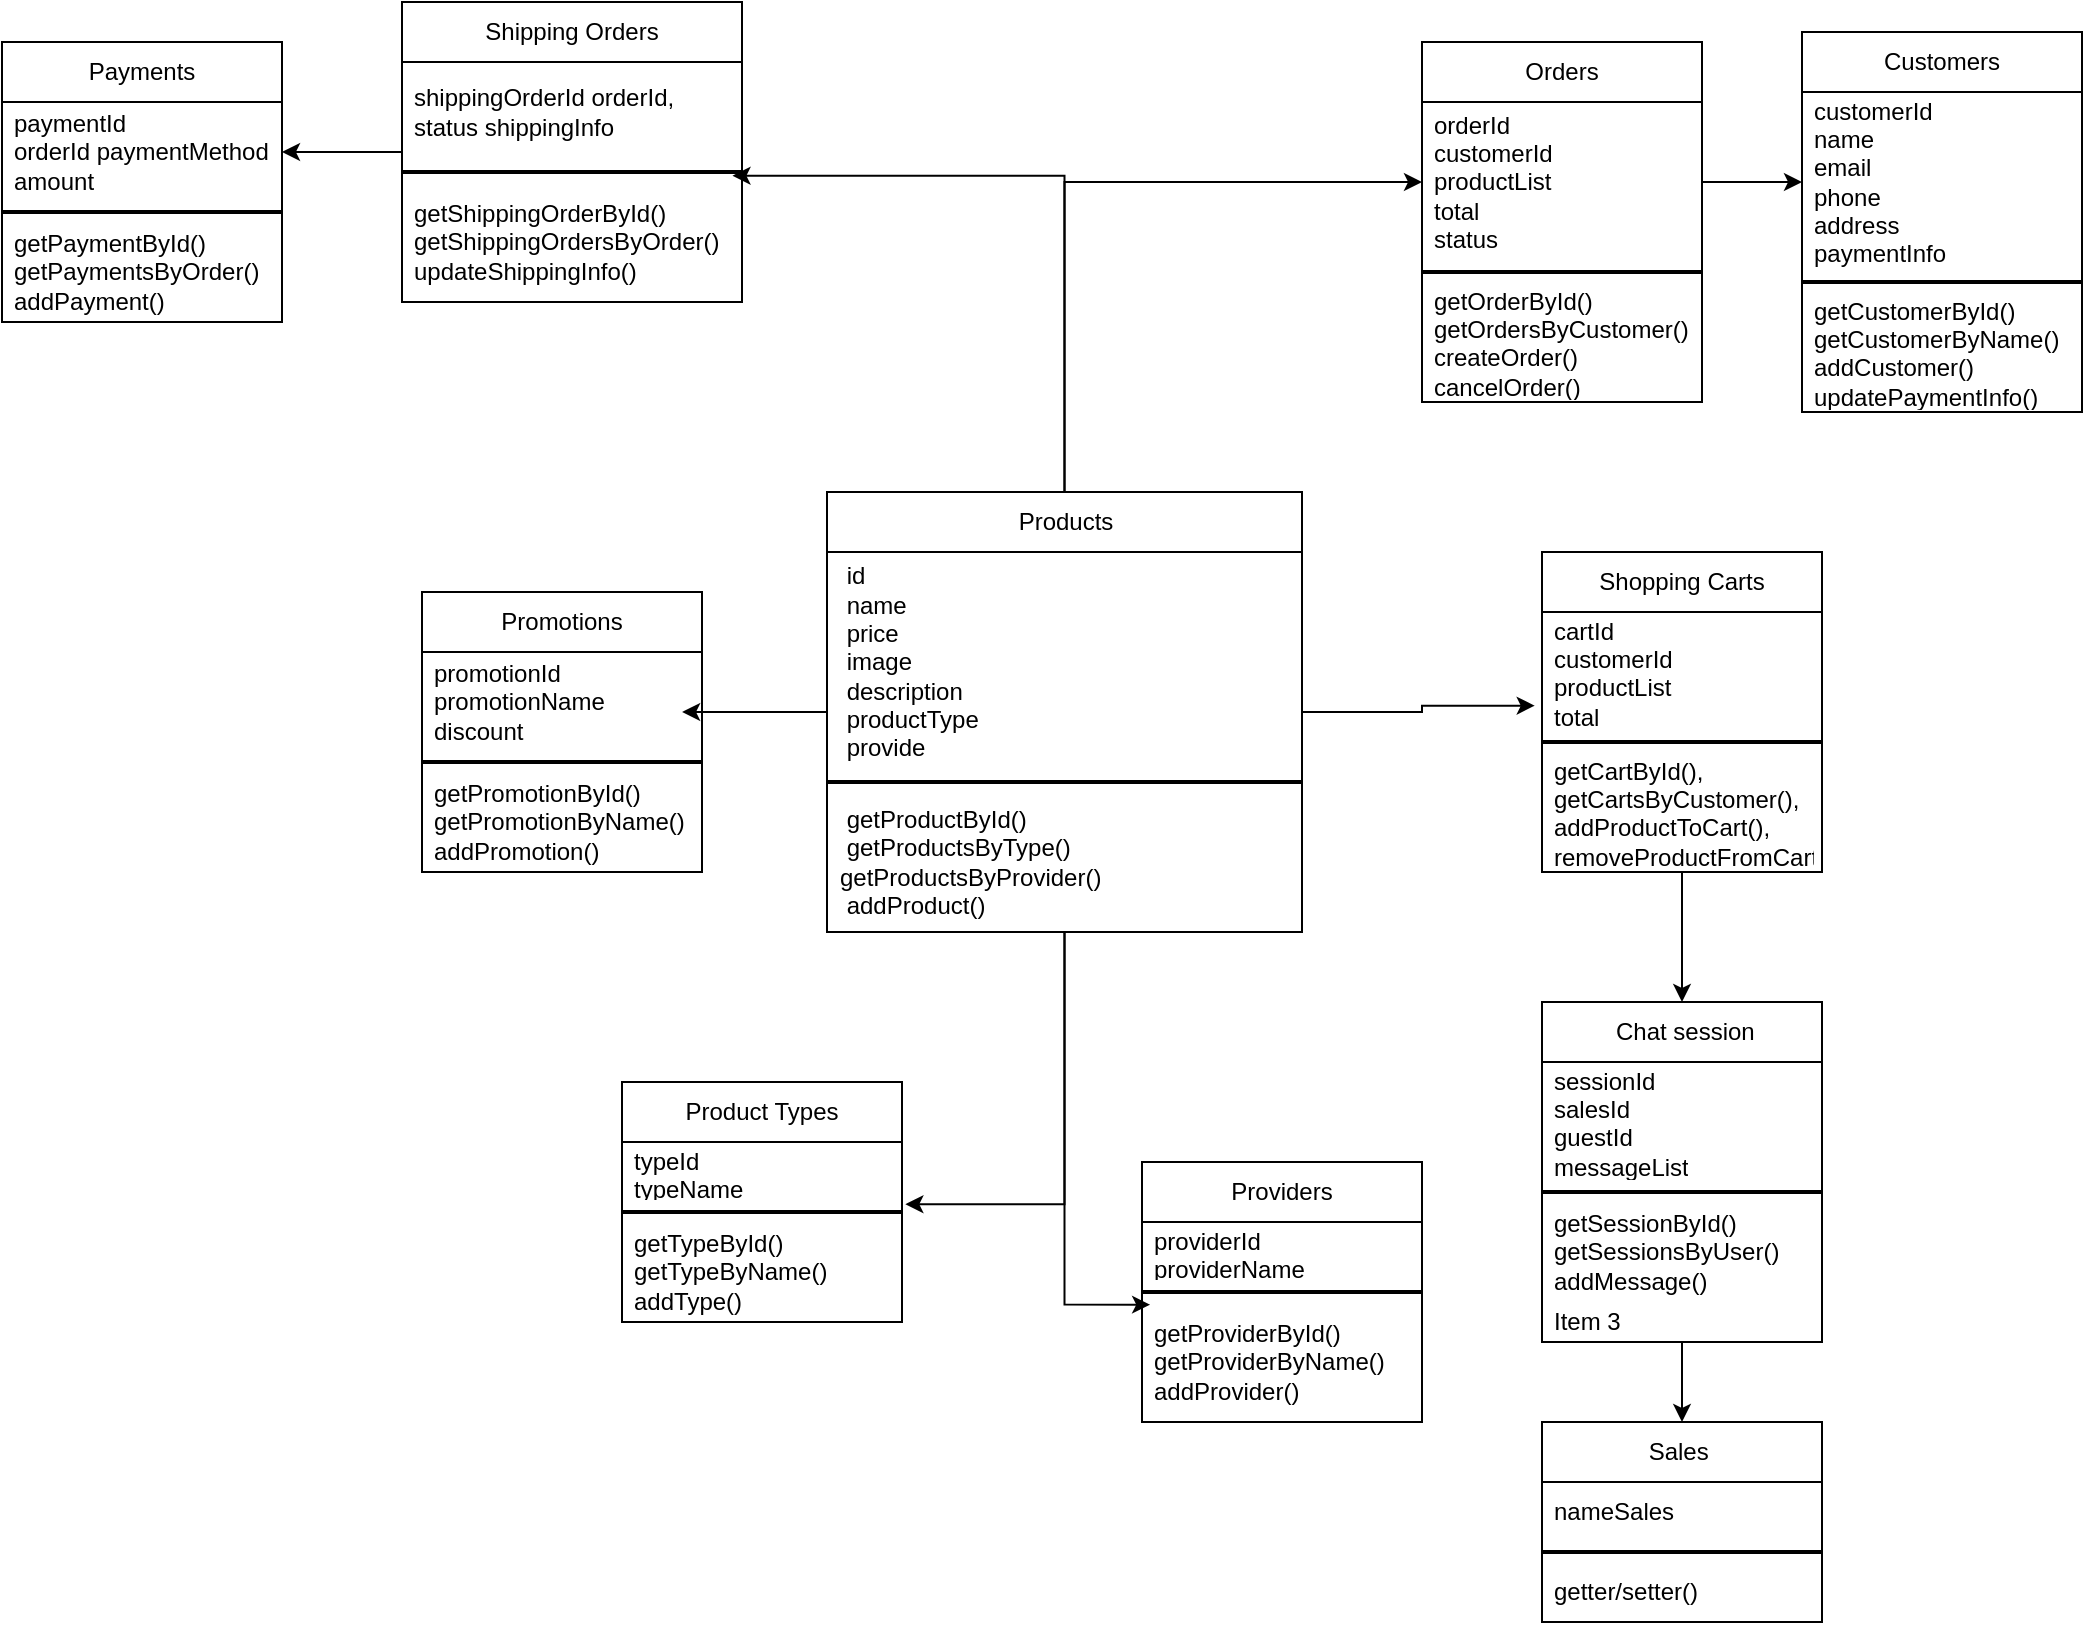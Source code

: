 <mxfile version="20.8.16" type="device"><diagram id="C5RBs43oDa-KdzZeNtuy" name="Page-1"><mxGraphModel dx="2245" dy="902" grid="1" gridSize="10" guides="1" tooltips="1" connect="1" arrows="1" fold="1" page="1" pageScale="1" pageWidth="827" pageHeight="1169" math="0" shadow="0"><root><mxCell id="WIyWlLk6GJQsqaUBKTNV-0"/><mxCell id="WIyWlLk6GJQsqaUBKTNV-1" parent="WIyWlLk6GJQsqaUBKTNV-0"/><mxCell id="lCMvpbHChjT11phfGhjK-17" style="edgeStyle=orthogonalEdgeStyle;rounded=0;orthogonalLoop=1;jettySize=auto;html=1;entryX=0.029;entryY=0.022;entryDx=0;entryDy=0;entryPerimeter=0;" parent="WIyWlLk6GJQsqaUBKTNV-1" source="cmUH6Hu10hqtAZfcDi_1-31" target="cmUH6Hu10hqtAZfcDi_1-86" edge="1"><mxGeometry relative="1" as="geometry"/></mxCell><mxCell id="lCMvpbHChjT11phfGhjK-18" style="edgeStyle=orthogonalEdgeStyle;rounded=0;orthogonalLoop=1;jettySize=auto;html=1;entryX=1.012;entryY=1.037;entryDx=0;entryDy=0;entryPerimeter=0;" parent="WIyWlLk6GJQsqaUBKTNV-1" source="cmUH6Hu10hqtAZfcDi_1-31" target="cmUH6Hu10hqtAZfcDi_1-81" edge="1"><mxGeometry relative="1" as="geometry"/></mxCell><mxCell id="lCMvpbHChjT11phfGhjK-19" style="edgeStyle=orthogonalEdgeStyle;rounded=0;orthogonalLoop=1;jettySize=auto;html=1;entryX=0.929;entryY=0.6;entryDx=0;entryDy=0;entryPerimeter=0;" parent="WIyWlLk6GJQsqaUBKTNV-1" source="cmUH6Hu10hqtAZfcDi_1-31" target="cmUH6Hu10hqtAZfcDi_1-39" edge="1"><mxGeometry relative="1" as="geometry"/></mxCell><mxCell id="lCMvpbHChjT11phfGhjK-20" style="edgeStyle=orthogonalEdgeStyle;rounded=0;orthogonalLoop=1;jettySize=auto;html=1;entryX=0;entryY=0.5;entryDx=0;entryDy=0;" parent="WIyWlLk6GJQsqaUBKTNV-1" source="cmUH6Hu10hqtAZfcDi_1-31" target="cmUH6Hu10hqtAZfcDi_1-65" edge="1"><mxGeometry relative="1" as="geometry"/></mxCell><mxCell id="lCMvpbHChjT11phfGhjK-22" style="edgeStyle=orthogonalEdgeStyle;rounded=0;orthogonalLoop=1;jettySize=auto;html=1;entryX=0.972;entryY=-0.052;entryDx=0;entryDy=0;entryPerimeter=0;" parent="WIyWlLk6GJQsqaUBKTNV-1" source="cmUH6Hu10hqtAZfcDi_1-31" target="cmUH6Hu10hqtAZfcDi_1-75" edge="1"><mxGeometry relative="1" as="geometry"/></mxCell><mxCell id="lCMvpbHChjT11phfGhjK-25" style="edgeStyle=orthogonalEdgeStyle;rounded=0;orthogonalLoop=1;jettySize=auto;html=1;entryX=-0.026;entryY=0.781;entryDx=0;entryDy=0;entryPerimeter=0;" parent="WIyWlLk6GJQsqaUBKTNV-1" source="cmUH6Hu10hqtAZfcDi_1-31" target="cmUH6Hu10hqtAZfcDi_1-41" edge="1"><mxGeometry relative="1" as="geometry"/></mxCell><mxCell id="cmUH6Hu10hqtAZfcDi_1-31" value="Products" style="swimlane;fontStyle=0;childLayout=stackLayout;horizontal=1;startSize=30;horizontalStack=0;resizeParent=1;resizeParentMax=0;resizeLast=0;collapsible=1;marginBottom=0;whiteSpace=wrap;html=1;" parent="WIyWlLk6GJQsqaUBKTNV-1" vertex="1"><mxGeometry x="142.5" y="305" width="237.5" height="220" as="geometry"/></mxCell><mxCell id="cmUH6Hu10hqtAZfcDi_1-87" value="&amp;nbsp;id&lt;br&gt;&amp;nbsp;name&lt;br&gt;&amp;nbsp;price&lt;br&gt;&amp;nbsp;image&lt;br&gt;&amp;nbsp;description&lt;br&gt;&amp;nbsp;productType&lt;br&gt;&amp;nbsp;provide" style="text;strokeColor=none;fillColor=none;align=left;verticalAlign=middle;spacingLeft=4;spacingRight=4;overflow=hidden;points=[[0,0.5],[1,0.5]];portConstraint=eastwest;rotatable=0;whiteSpace=wrap;html=1;" parent="cmUH6Hu10hqtAZfcDi_1-31" vertex="1"><mxGeometry y="30" width="237.5" height="110" as="geometry"/></mxCell><mxCell id="lCMvpbHChjT11phfGhjK-2" value="" style="line;strokeWidth=2;html=1;" parent="cmUH6Hu10hqtAZfcDi_1-31" vertex="1"><mxGeometry y="140" width="237.5" height="10" as="geometry"/></mxCell><mxCell id="cmUH6Hu10hqtAZfcDi_1-83" value="&amp;nbsp;getProductById()&lt;br&gt;&amp;nbsp;getProductsByType() getProductsByProvider()&lt;br&gt;&amp;nbsp;addProduct()" style="text;strokeColor=none;fillColor=none;align=left;verticalAlign=middle;spacingLeft=4;spacingRight=4;overflow=hidden;points=[[0,0.5],[1,0.5]];portConstraint=eastwest;rotatable=0;whiteSpace=wrap;html=1;" parent="cmUH6Hu10hqtAZfcDi_1-31" vertex="1"><mxGeometry y="150" width="237.5" height="70" as="geometry"/></mxCell><mxCell id="cmUH6Hu10hqtAZfcDi_1-36" value="Promotions" style="swimlane;fontStyle=0;childLayout=stackLayout;horizontal=1;startSize=30;horizontalStack=0;resizeParent=1;resizeParentMax=0;resizeLast=0;collapsible=1;marginBottom=0;whiteSpace=wrap;html=1;" parent="WIyWlLk6GJQsqaUBKTNV-1" vertex="1"><mxGeometry x="-60" y="355" width="140" height="140" as="geometry"/></mxCell><mxCell id="cmUH6Hu10hqtAZfcDi_1-39" value="promotionId promotionName&lt;br&gt;discount" style="text;strokeColor=none;fillColor=none;align=left;verticalAlign=middle;spacingLeft=4;spacingRight=4;overflow=hidden;points=[[0,0.5],[1,0.5]];portConstraint=eastwest;rotatable=0;whiteSpace=wrap;html=1;" parent="cmUH6Hu10hqtAZfcDi_1-36" vertex="1"><mxGeometry y="30" width="140" height="50" as="geometry"/></mxCell><mxCell id="lCMvpbHChjT11phfGhjK-4" value="" style="line;strokeWidth=2;html=1;" parent="cmUH6Hu10hqtAZfcDi_1-36" vertex="1"><mxGeometry y="80" width="140" height="10" as="geometry"/></mxCell><mxCell id="cmUH6Hu10hqtAZfcDi_1-56" value="getPromotionById() getPromotionByName() addPromotion()" style="text;strokeColor=none;fillColor=none;align=left;verticalAlign=middle;spacingLeft=4;spacingRight=4;overflow=hidden;points=[[0,0.5],[1,0.5]];portConstraint=eastwest;rotatable=0;whiteSpace=wrap;html=1;" parent="cmUH6Hu10hqtAZfcDi_1-36" vertex="1"><mxGeometry y="90" width="140" height="50" as="geometry"/></mxCell><mxCell id="lCMvpbHChjT11phfGhjK-27" style="edgeStyle=orthogonalEdgeStyle;rounded=0;orthogonalLoop=1;jettySize=auto;html=1;entryX=0.5;entryY=0;entryDx=0;entryDy=0;" parent="WIyWlLk6GJQsqaUBKTNV-1" source="cmUH6Hu10hqtAZfcDi_1-40" target="cmUH6Hu10hqtAZfcDi_1-44" edge="1"><mxGeometry relative="1" as="geometry"/></mxCell><mxCell id="cmUH6Hu10hqtAZfcDi_1-40" value="Shopping Carts" style="swimlane;fontStyle=0;childLayout=stackLayout;horizontal=1;startSize=30;horizontalStack=0;resizeParent=1;resizeParentMax=0;resizeLast=0;collapsible=1;marginBottom=0;whiteSpace=wrap;html=1;" parent="WIyWlLk6GJQsqaUBKTNV-1" vertex="1"><mxGeometry x="500" y="335" width="140" height="160" as="geometry"/></mxCell><mxCell id="cmUH6Hu10hqtAZfcDi_1-41" value="cartId&lt;br&gt;customerId&lt;br&gt;productList&lt;br&gt;total" style="text;strokeColor=none;fillColor=none;align=left;verticalAlign=middle;spacingLeft=4;spacingRight=4;overflow=hidden;points=[[0,0.5],[1,0.5]];portConstraint=eastwest;rotatable=0;whiteSpace=wrap;html=1;" parent="cmUH6Hu10hqtAZfcDi_1-40" vertex="1"><mxGeometry y="30" width="140" height="60" as="geometry"/></mxCell><mxCell id="lCMvpbHChjT11phfGhjK-3" value="" style="line;strokeWidth=2;html=1;" parent="cmUH6Hu10hqtAZfcDi_1-40" vertex="1"><mxGeometry y="90" width="140" height="10" as="geometry"/></mxCell><mxCell id="cmUH6Hu10hqtAZfcDi_1-42" value="getCartById(), getCartsByCustomer(), addProductToCart(), removeProductFromCart()" style="text;strokeColor=none;fillColor=none;align=left;verticalAlign=middle;spacingLeft=4;spacingRight=4;overflow=hidden;points=[[0,0.5],[1,0.5]];portConstraint=eastwest;rotatable=0;whiteSpace=wrap;html=1;" parent="cmUH6Hu10hqtAZfcDi_1-40" vertex="1"><mxGeometry y="100" width="140" height="60" as="geometry"/></mxCell><mxCell id="lCMvpbHChjT11phfGhjK-26" style="edgeStyle=orthogonalEdgeStyle;rounded=0;orthogonalLoop=1;jettySize=auto;html=1;entryX=0.5;entryY=0;entryDx=0;entryDy=0;" parent="WIyWlLk6GJQsqaUBKTNV-1" source="cmUH6Hu10hqtAZfcDi_1-44" target="cmUH6Hu10hqtAZfcDi_1-49" edge="1"><mxGeometry relative="1" as="geometry"/></mxCell><mxCell id="cmUH6Hu10hqtAZfcDi_1-44" value="&amp;nbsp;Chat session" style="swimlane;fontStyle=0;childLayout=stackLayout;horizontal=1;startSize=30;horizontalStack=0;resizeParent=1;resizeParentMax=0;resizeLast=0;collapsible=1;marginBottom=0;whiteSpace=wrap;html=1;" parent="WIyWlLk6GJQsqaUBKTNV-1" vertex="1"><mxGeometry x="500" y="560" width="140" height="170" as="geometry"/></mxCell><mxCell id="cmUH6Hu10hqtAZfcDi_1-45" value="sessionId&lt;br&gt;salesId&lt;br&gt;guestId&lt;br&gt;messageList" style="text;strokeColor=none;fillColor=none;align=left;verticalAlign=middle;spacingLeft=4;spacingRight=4;overflow=hidden;points=[[0,0.5],[1,0.5]];portConstraint=eastwest;rotatable=0;whiteSpace=wrap;html=1;" parent="cmUH6Hu10hqtAZfcDi_1-44" vertex="1"><mxGeometry y="30" width="140" height="60" as="geometry"/></mxCell><mxCell id="lCMvpbHChjT11phfGhjK-9" value="" style="line;strokeWidth=2;html=1;" parent="cmUH6Hu10hqtAZfcDi_1-44" vertex="1"><mxGeometry y="90" width="140" height="10" as="geometry"/></mxCell><mxCell id="cmUH6Hu10hqtAZfcDi_1-46" value="getSessionById() getSessionsByUser() addMessage()" style="text;strokeColor=none;fillColor=none;align=left;verticalAlign=middle;spacingLeft=4;spacingRight=4;overflow=hidden;points=[[0,0.5],[1,0.5]];portConstraint=eastwest;rotatable=0;whiteSpace=wrap;html=1;" parent="cmUH6Hu10hqtAZfcDi_1-44" vertex="1"><mxGeometry y="100" width="140" height="50" as="geometry"/></mxCell><mxCell id="cmUH6Hu10hqtAZfcDi_1-47" value="Item 3" style="text;strokeColor=none;fillColor=none;align=left;verticalAlign=middle;spacingLeft=4;spacingRight=4;overflow=hidden;points=[[0,0.5],[1,0.5]];portConstraint=eastwest;rotatable=0;whiteSpace=wrap;html=1;" parent="cmUH6Hu10hqtAZfcDi_1-44" vertex="1"><mxGeometry y="150" width="140" height="20" as="geometry"/></mxCell><mxCell id="cmUH6Hu10hqtAZfcDi_1-49" value="Sales&amp;nbsp;" style="swimlane;fontStyle=0;childLayout=stackLayout;horizontal=1;startSize=30;horizontalStack=0;resizeParent=1;resizeParentMax=0;resizeLast=0;collapsible=1;marginBottom=0;whiteSpace=wrap;html=1;" parent="WIyWlLk6GJQsqaUBKTNV-1" vertex="1"><mxGeometry x="500" y="770" width="140" height="100" as="geometry"/></mxCell><mxCell id="cmUH6Hu10hqtAZfcDi_1-50" value="nameSales" style="text;strokeColor=none;fillColor=none;align=left;verticalAlign=middle;spacingLeft=4;spacingRight=4;overflow=hidden;points=[[0,0.5],[1,0.5]];portConstraint=eastwest;rotatable=0;whiteSpace=wrap;html=1;" parent="cmUH6Hu10hqtAZfcDi_1-49" vertex="1"><mxGeometry y="30" width="140" height="30" as="geometry"/></mxCell><mxCell id="lCMvpbHChjT11phfGhjK-16" value="" style="line;strokeWidth=2;html=1;" parent="cmUH6Hu10hqtAZfcDi_1-49" vertex="1"><mxGeometry y="60" width="140" height="10" as="geometry"/></mxCell><mxCell id="cmUH6Hu10hqtAZfcDi_1-51" value="getter/setter()" style="text;strokeColor=none;fillColor=none;align=left;verticalAlign=middle;spacingLeft=4;spacingRight=4;overflow=hidden;points=[[0,0.5],[1,0.5]];portConstraint=eastwest;rotatable=0;whiteSpace=wrap;html=1;" parent="cmUH6Hu10hqtAZfcDi_1-49" vertex="1"><mxGeometry y="70" width="140" height="30" as="geometry"/></mxCell><mxCell id="cmUH6Hu10hqtAZfcDi_1-59" value="Customers" style="swimlane;fontStyle=0;childLayout=stackLayout;horizontal=1;startSize=30;horizontalStack=0;resizeParent=1;resizeParentMax=0;resizeLast=0;collapsible=1;marginBottom=0;whiteSpace=wrap;html=1;" parent="WIyWlLk6GJQsqaUBKTNV-1" vertex="1"><mxGeometry x="630" y="75" width="140" height="190" as="geometry"/></mxCell><mxCell id="cmUH6Hu10hqtAZfcDi_1-60" value="customerId&lt;br&gt;name&lt;br&gt;email&lt;br&gt;phone&lt;br&gt;address&lt;br&gt;paymentInfo" style="text;strokeColor=none;fillColor=none;align=left;verticalAlign=middle;spacingLeft=4;spacingRight=4;overflow=hidden;points=[[0,0.5],[1,0.5]];portConstraint=eastwest;rotatable=0;whiteSpace=wrap;html=1;" parent="cmUH6Hu10hqtAZfcDi_1-59" vertex="1"><mxGeometry y="30" width="140" height="90" as="geometry"/></mxCell><mxCell id="lCMvpbHChjT11phfGhjK-10" value="" style="line;strokeWidth=2;html=1;" parent="cmUH6Hu10hqtAZfcDi_1-59" vertex="1"><mxGeometry y="120" width="140" height="10" as="geometry"/></mxCell><mxCell id="cmUH6Hu10hqtAZfcDi_1-61" value="getCustomerById() getCustomerByName() addCustomer() updatePaymentInfo()" style="text;strokeColor=none;fillColor=none;align=left;verticalAlign=middle;spacingLeft=4;spacingRight=4;overflow=hidden;points=[[0,0.5],[1,0.5]];portConstraint=eastwest;rotatable=0;whiteSpace=wrap;html=1;" parent="cmUH6Hu10hqtAZfcDi_1-59" vertex="1"><mxGeometry y="130" width="140" height="60" as="geometry"/></mxCell><mxCell id="cmUH6Hu10hqtAZfcDi_1-64" value="Orders" style="swimlane;fontStyle=0;childLayout=stackLayout;horizontal=1;startSize=30;horizontalStack=0;resizeParent=1;resizeParentMax=0;resizeLast=0;collapsible=1;marginBottom=0;whiteSpace=wrap;html=1;" parent="WIyWlLk6GJQsqaUBKTNV-1" vertex="1"><mxGeometry x="440" y="80" width="140" height="180" as="geometry"/></mxCell><mxCell id="cmUH6Hu10hqtAZfcDi_1-65" value="orderId&lt;br&gt;customerId&lt;br&gt;productList&lt;br&gt;total&lt;br&gt;status" style="text;strokeColor=none;fillColor=none;align=left;verticalAlign=middle;spacingLeft=4;spacingRight=4;overflow=hidden;points=[[0,0.5],[1,0.5]];portConstraint=eastwest;rotatable=0;whiteSpace=wrap;html=1;" parent="cmUH6Hu10hqtAZfcDi_1-64" vertex="1"><mxGeometry y="30" width="140" height="80" as="geometry"/></mxCell><mxCell id="lCMvpbHChjT11phfGhjK-12" value="" style="line;strokeWidth=2;html=1;" parent="cmUH6Hu10hqtAZfcDi_1-64" vertex="1"><mxGeometry y="110" width="140" height="10" as="geometry"/></mxCell><mxCell id="cmUH6Hu10hqtAZfcDi_1-66" value="getOrderById() getOrdersByCustomer() createOrder() cancelOrder()" style="text;strokeColor=none;fillColor=none;align=left;verticalAlign=middle;spacingLeft=4;spacingRight=4;overflow=hidden;points=[[0,0.5],[1,0.5]];portConstraint=eastwest;rotatable=0;whiteSpace=wrap;html=1;" parent="cmUH6Hu10hqtAZfcDi_1-64" vertex="1"><mxGeometry y="120" width="140" height="60" as="geometry"/></mxCell><mxCell id="cmUH6Hu10hqtAZfcDi_1-68" value="Payments" style="swimlane;fontStyle=0;childLayout=stackLayout;horizontal=1;startSize=30;horizontalStack=0;resizeParent=1;resizeParentMax=0;resizeLast=0;collapsible=1;marginBottom=0;whiteSpace=wrap;html=1;" parent="WIyWlLk6GJQsqaUBKTNV-1" vertex="1"><mxGeometry x="-270" y="80" width="140" height="140" as="geometry"/></mxCell><mxCell id="cmUH6Hu10hqtAZfcDi_1-69" value="paymentId&lt;br&gt;orderId paymentMethod&lt;br&gt;amount" style="text;strokeColor=none;fillColor=none;align=left;verticalAlign=middle;spacingLeft=4;spacingRight=4;overflow=hidden;points=[[0,0.5],[1,0.5]];portConstraint=eastwest;rotatable=0;whiteSpace=wrap;html=1;" parent="cmUH6Hu10hqtAZfcDi_1-68" vertex="1"><mxGeometry y="30" width="140" height="50" as="geometry"/></mxCell><mxCell id="lCMvpbHChjT11phfGhjK-13" value="" style="line;strokeWidth=2;html=1;" parent="cmUH6Hu10hqtAZfcDi_1-68" vertex="1"><mxGeometry y="80" width="140" height="10" as="geometry"/></mxCell><mxCell id="cmUH6Hu10hqtAZfcDi_1-70" value="getPaymentById() getPaymentsByOrder() addPayment()" style="text;strokeColor=none;fillColor=none;align=left;verticalAlign=middle;spacingLeft=4;spacingRight=4;overflow=hidden;points=[[0,0.5],[1,0.5]];portConstraint=eastwest;rotatable=0;whiteSpace=wrap;html=1;" parent="cmUH6Hu10hqtAZfcDi_1-68" vertex="1"><mxGeometry y="90" width="140" height="50" as="geometry"/></mxCell><mxCell id="lCMvpbHChjT11phfGhjK-29" style="edgeStyle=orthogonalEdgeStyle;rounded=0;orthogonalLoop=1;jettySize=auto;html=1;" parent="WIyWlLk6GJQsqaUBKTNV-1" source="cmUH6Hu10hqtAZfcDi_1-73" target="cmUH6Hu10hqtAZfcDi_1-69" edge="1"><mxGeometry relative="1" as="geometry"/></mxCell><mxCell id="cmUH6Hu10hqtAZfcDi_1-73" value="Shipping Orders" style="swimlane;fontStyle=0;childLayout=stackLayout;horizontal=1;startSize=30;horizontalStack=0;resizeParent=1;resizeParentMax=0;resizeLast=0;collapsible=1;marginBottom=0;whiteSpace=wrap;html=1;" parent="WIyWlLk6GJQsqaUBKTNV-1" vertex="1"><mxGeometry x="-70" y="60" width="170" height="150" as="geometry"/></mxCell><mxCell id="cmUH6Hu10hqtAZfcDi_1-74" value="shippingOrderId orderId, status shippingInfo" style="text;strokeColor=none;fillColor=none;align=left;verticalAlign=middle;spacingLeft=4;spacingRight=4;overflow=hidden;points=[[0,0.5],[1,0.5]];portConstraint=eastwest;rotatable=0;whiteSpace=wrap;html=1;" parent="cmUH6Hu10hqtAZfcDi_1-73" vertex="1"><mxGeometry y="30" width="170" height="50" as="geometry"/></mxCell><mxCell id="lCMvpbHChjT11phfGhjK-14" value="" style="line;strokeWidth=2;html=1;" parent="cmUH6Hu10hqtAZfcDi_1-73" vertex="1"><mxGeometry y="80" width="170" height="10" as="geometry"/></mxCell><mxCell id="cmUH6Hu10hqtAZfcDi_1-75" value="getShippingOrderById() getShippingOrdersByOrder() updateShippingInfo()" style="text;strokeColor=none;fillColor=none;align=left;verticalAlign=middle;spacingLeft=4;spacingRight=4;overflow=hidden;points=[[0,0.5],[1,0.5]];portConstraint=eastwest;rotatable=0;whiteSpace=wrap;html=1;" parent="cmUH6Hu10hqtAZfcDi_1-73" vertex="1"><mxGeometry y="90" width="170" height="60" as="geometry"/></mxCell><mxCell id="cmUH6Hu10hqtAZfcDi_1-80" value="Product Types" style="swimlane;fontStyle=0;childLayout=stackLayout;horizontal=1;startSize=30;horizontalStack=0;resizeParent=1;resizeParentMax=0;resizeLast=0;collapsible=1;marginBottom=0;whiteSpace=wrap;html=1;" parent="WIyWlLk6GJQsqaUBKTNV-1" vertex="1"><mxGeometry x="40" y="600" width="140" height="120" as="geometry"/></mxCell><mxCell id="cmUH6Hu10hqtAZfcDi_1-81" value="typeId&lt;br&gt;typeName" style="text;strokeColor=none;fillColor=none;align=left;verticalAlign=middle;spacingLeft=4;spacingRight=4;overflow=hidden;points=[[0,0.5],[1,0.5]];portConstraint=eastwest;rotatable=0;whiteSpace=wrap;html=1;" parent="cmUH6Hu10hqtAZfcDi_1-80" vertex="1"><mxGeometry y="30" width="140" height="30" as="geometry"/></mxCell><mxCell id="lCMvpbHChjT11phfGhjK-7" value="" style="line;strokeWidth=2;html=1;" parent="cmUH6Hu10hqtAZfcDi_1-80" vertex="1"><mxGeometry y="60" width="140" height="10" as="geometry"/></mxCell><mxCell id="cmUH6Hu10hqtAZfcDi_1-82" value="getTypeById() getTypeByName() addType()" style="text;strokeColor=none;fillColor=none;align=left;verticalAlign=middle;spacingLeft=4;spacingRight=4;overflow=hidden;points=[[0,0.5],[1,0.5]];portConstraint=eastwest;rotatable=0;whiteSpace=wrap;html=1;" parent="cmUH6Hu10hqtAZfcDi_1-80" vertex="1"><mxGeometry y="70" width="140" height="50" as="geometry"/></mxCell><mxCell id="cmUH6Hu10hqtAZfcDi_1-84" value="Providers" style="swimlane;fontStyle=0;childLayout=stackLayout;horizontal=1;startSize=30;horizontalStack=0;resizeParent=1;resizeParentMax=0;resizeLast=0;collapsible=1;marginBottom=0;whiteSpace=wrap;html=1;" parent="WIyWlLk6GJQsqaUBKTNV-1" vertex="1"><mxGeometry x="300" y="640" width="140" height="130" as="geometry"/></mxCell><mxCell id="cmUH6Hu10hqtAZfcDi_1-85" value="providerId providerName" style="text;strokeColor=none;fillColor=none;align=left;verticalAlign=middle;spacingLeft=4;spacingRight=4;overflow=hidden;points=[[0,0.5],[1,0.5]];portConstraint=eastwest;rotatable=0;whiteSpace=wrap;html=1;" parent="cmUH6Hu10hqtAZfcDi_1-84" vertex="1"><mxGeometry y="30" width="140" height="30" as="geometry"/></mxCell><mxCell id="lCMvpbHChjT11phfGhjK-8" value="" style="line;strokeWidth=2;html=1;" parent="cmUH6Hu10hqtAZfcDi_1-84" vertex="1"><mxGeometry y="60" width="140" height="10" as="geometry"/></mxCell><mxCell id="cmUH6Hu10hqtAZfcDi_1-86" value="getProviderById() getProviderByName() addProvider()" style="text;strokeColor=none;fillColor=none;align=left;verticalAlign=middle;spacingLeft=4;spacingRight=4;overflow=hidden;points=[[0,0.5],[1,0.5]];portConstraint=eastwest;rotatable=0;whiteSpace=wrap;html=1;" parent="cmUH6Hu10hqtAZfcDi_1-84" vertex="1"><mxGeometry y="70" width="140" height="60" as="geometry"/></mxCell><mxCell id="lCMvpbHChjT11phfGhjK-28" style="edgeStyle=orthogonalEdgeStyle;rounded=0;orthogonalLoop=1;jettySize=auto;html=1;" parent="WIyWlLk6GJQsqaUBKTNV-1" source="cmUH6Hu10hqtAZfcDi_1-65" target="cmUH6Hu10hqtAZfcDi_1-60" edge="1"><mxGeometry relative="1" as="geometry"/></mxCell></root></mxGraphModel></diagram></mxfile>